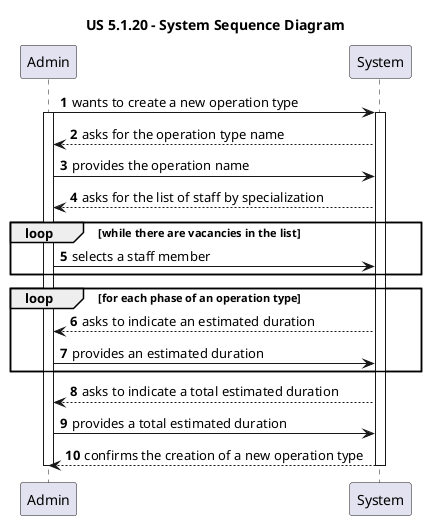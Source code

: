 @startuml
'https://plantuml.com/sequence-diagram

title "US 5.1.20 - System Sequence Diagram"

autonumber

participant Admin as ADM
participant System as SYS

ADM -> SYS : wants to create a new operation type
activate ADM
activate SYS

SYS --> ADM : asks for the operation type name

ADM -> SYS : provides the operation name

SYS --> ADM : asks for the list of staff by specialization

loop while there are vacancies in the list

ADM -> SYS : selects a staff member

end loop

loop for each phase of an operation type

SYS --> ADM : asks to indicate an estimated duration

ADM -> SYS : provides an estimated duration

end loop

SYS --> ADM : asks to indicate a total estimated duration

ADM -> SYS : provides a total estimated duration

SYS --> ADM : confirms the creation of a new operation type

deactivate ADM
deactivate SYS

@enduml